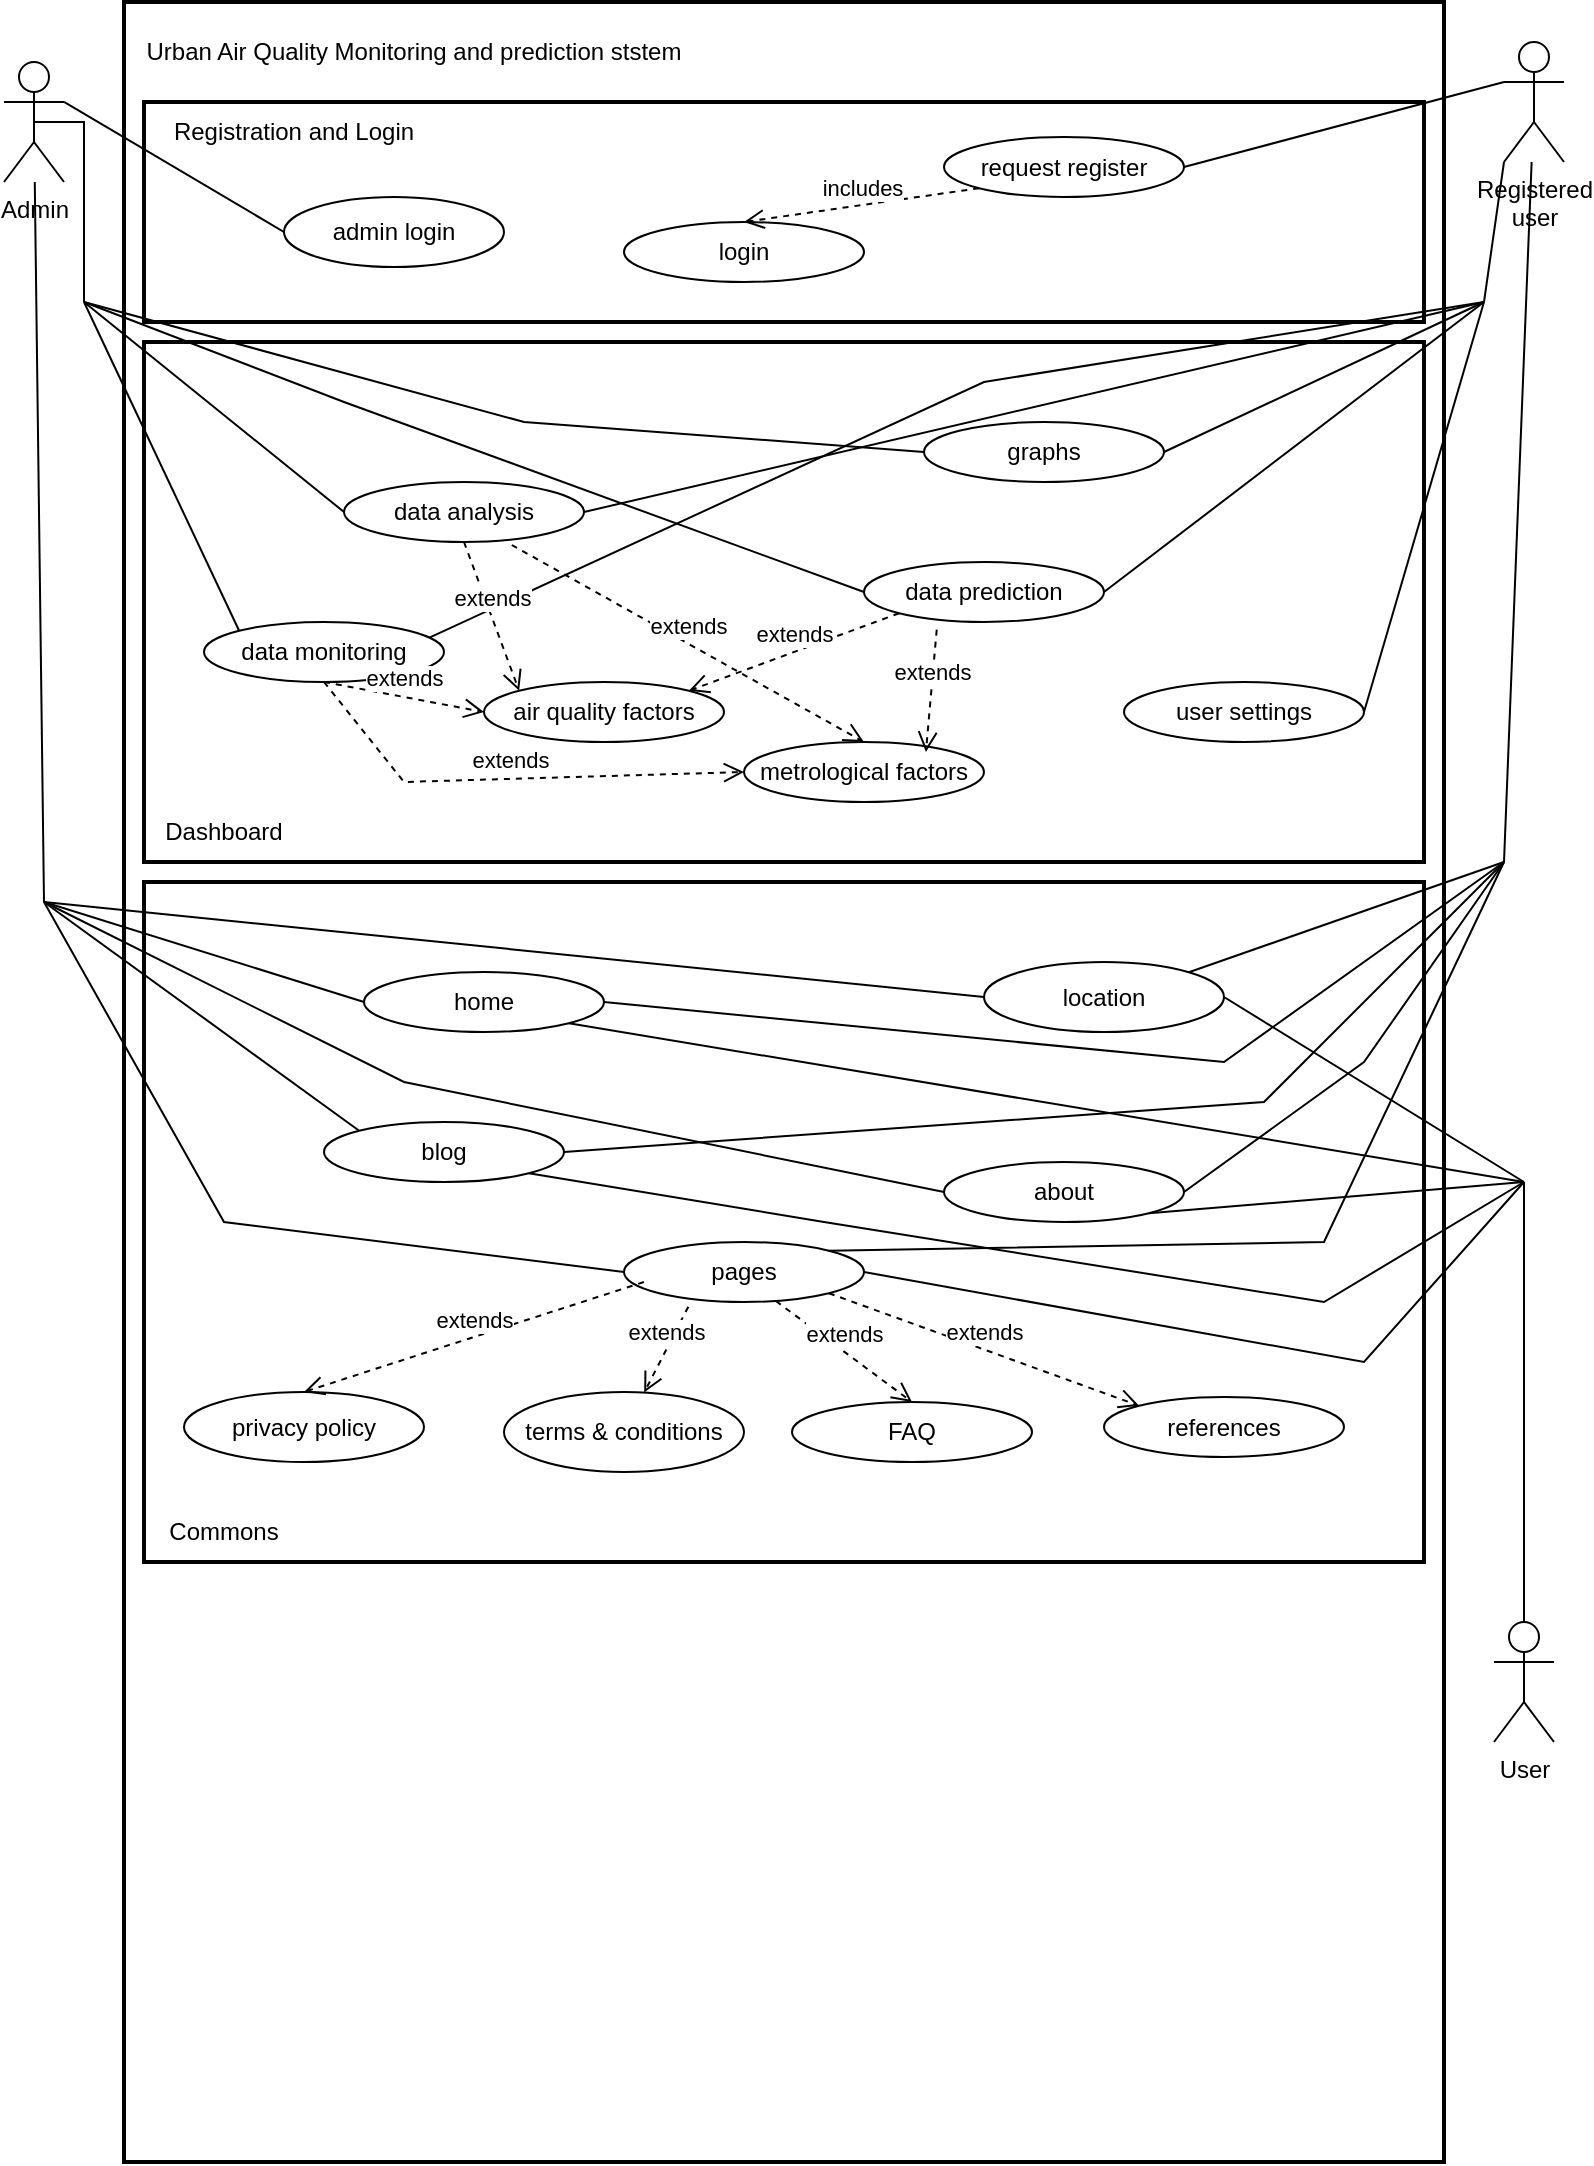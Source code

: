 <mxfile version="24.0.7" type="github">
  <diagram name="Page-1" id="xyv_VQYjUSHL6aBiQQsB">
    <mxGraphModel dx="1134" dy="600" grid="1" gridSize="10" guides="1" tooltips="1" connect="1" arrows="1" fold="1" page="1" pageScale="1" pageWidth="827" pageHeight="1169" math="0" shadow="0">
      <root>
        <mxCell id="0" />
        <mxCell id="1" parent="0" />
        <mxCell id="jm3a6lzr8KF0GBkQdWP_-2" value="" style="rounded=0;whiteSpace=wrap;html=1;fillColor=none;strokeWidth=2;" vertex="1" parent="1">
          <mxGeometry x="80" y="40" width="660" height="1080" as="geometry" />
        </mxCell>
        <mxCell id="jm3a6lzr8KF0GBkQdWP_-3" value="Admin" style="shape=umlActor;verticalLabelPosition=bottom;verticalAlign=top;html=1;outlineConnect=0;" vertex="1" parent="1">
          <mxGeometry x="20" y="70" width="30" height="60" as="geometry" />
        </mxCell>
        <mxCell id="jm3a6lzr8KF0GBkQdWP_-4" value="Registered&lt;div&gt;user&lt;/div&gt;" style="shape=umlActor;verticalLabelPosition=bottom;verticalAlign=top;html=1;outlineConnect=0;" vertex="1" parent="1">
          <mxGeometry x="770" y="60" width="30" height="60" as="geometry" />
        </mxCell>
        <mxCell id="jm3a6lzr8KF0GBkQdWP_-5" value="User" style="shape=umlActor;verticalLabelPosition=bottom;verticalAlign=top;html=1;outlineConnect=0;" vertex="1" parent="1">
          <mxGeometry x="765" y="850" width="30" height="60" as="geometry" />
        </mxCell>
        <mxCell id="jm3a6lzr8KF0GBkQdWP_-6" value="Urban Air Quality Monitoring and prediction ststem" style="text;html=1;align=center;verticalAlign=middle;whiteSpace=wrap;rounded=0;" vertex="1" parent="1">
          <mxGeometry x="90" y="50" width="270" height="30" as="geometry" />
        </mxCell>
        <mxCell id="jm3a6lzr8KF0GBkQdWP_-7" value="" style="rounded=0;whiteSpace=wrap;html=1;fillColor=none;strokeWidth=2;" vertex="1" parent="1">
          <mxGeometry x="90" y="90" width="640" height="110" as="geometry" />
        </mxCell>
        <mxCell id="jm3a6lzr8KF0GBkQdWP_-8" value="request register" style="ellipse;whiteSpace=wrap;html=1;" vertex="1" parent="1">
          <mxGeometry x="490" y="107.5" width="120" height="30" as="geometry" />
        </mxCell>
        <mxCell id="jm3a6lzr8KF0GBkQdWP_-9" value="login" style="ellipse;whiteSpace=wrap;html=1;" vertex="1" parent="1">
          <mxGeometry x="330" y="150" width="120" height="30" as="geometry" />
        </mxCell>
        <mxCell id="jm3a6lzr8KF0GBkQdWP_-10" value="admin login" style="ellipse;whiteSpace=wrap;html=1;" vertex="1" parent="1">
          <mxGeometry x="160" y="137.5" width="110" height="35" as="geometry" />
        </mxCell>
        <mxCell id="jm3a6lzr8KF0GBkQdWP_-11" value="" style="endArrow=none;html=1;rounded=0;entryX=0;entryY=0.5;entryDx=0;entryDy=0;exitX=1;exitY=0.333;exitDx=0;exitDy=0;exitPerimeter=0;" edge="1" parent="1" source="jm3a6lzr8KF0GBkQdWP_-3" target="jm3a6lzr8KF0GBkQdWP_-10">
          <mxGeometry width="50" height="50" relative="1" as="geometry">
            <mxPoint x="60" y="190" as="sourcePoint" />
            <mxPoint x="360" y="60" as="targetPoint" />
          </mxGeometry>
        </mxCell>
        <mxCell id="jm3a6lzr8KF0GBkQdWP_-12" value="" style="endArrow=none;html=1;rounded=0;entryX=0;entryY=0.333;entryDx=0;entryDy=0;entryPerimeter=0;exitX=1;exitY=0.5;exitDx=0;exitDy=0;" edge="1" parent="1" source="jm3a6lzr8KF0GBkQdWP_-8" target="jm3a6lzr8KF0GBkQdWP_-4">
          <mxGeometry width="50" height="50" relative="1" as="geometry">
            <mxPoint x="310" y="150" as="sourcePoint" />
            <mxPoint x="360" y="100" as="targetPoint" />
          </mxGeometry>
        </mxCell>
        <mxCell id="jm3a6lzr8KF0GBkQdWP_-18" value="" style="rounded=0;whiteSpace=wrap;html=1;fillColor=none;strokeWidth=2;" vertex="1" parent="1">
          <mxGeometry x="90" y="210" width="640" height="260" as="geometry" />
        </mxCell>
        <mxCell id="jm3a6lzr8KF0GBkQdWP_-13" value="includes" style="html=1;verticalAlign=bottom;endArrow=open;dashed=1;endSize=8;curved=0;rounded=0;exitX=0;exitY=1;exitDx=0;exitDy=0;entryX=0.5;entryY=0;entryDx=0;entryDy=0;" edge="1" parent="1" source="jm3a6lzr8KF0GBkQdWP_-8" target="jm3a6lzr8KF0GBkQdWP_-9">
          <mxGeometry relative="1" as="geometry">
            <mxPoint x="380" y="80" as="sourcePoint" />
            <mxPoint x="300" y="80" as="targetPoint" />
            <mxPoint as="offset" />
          </mxGeometry>
        </mxCell>
        <mxCell id="jm3a6lzr8KF0GBkQdWP_-17" value="Registration and Login" style="text;html=1;align=center;verticalAlign=middle;whiteSpace=wrap;rounded=0;" vertex="1" parent="1">
          <mxGeometry x="100" y="90" width="130" height="30" as="geometry" />
        </mxCell>
        <mxCell id="jm3a6lzr8KF0GBkQdWP_-19" value="data monitoring" style="ellipse;whiteSpace=wrap;html=1;" vertex="1" parent="1">
          <mxGeometry x="120" y="350" width="120" height="30" as="geometry" />
        </mxCell>
        <mxCell id="jm3a6lzr8KF0GBkQdWP_-20" value="data prediction" style="ellipse;whiteSpace=wrap;html=1;" vertex="1" parent="1">
          <mxGeometry x="450" y="320" width="120" height="30" as="geometry" />
        </mxCell>
        <mxCell id="jm3a6lzr8KF0GBkQdWP_-21" value="data analysis" style="ellipse;whiteSpace=wrap;html=1;" vertex="1" parent="1">
          <mxGeometry x="190" y="280" width="120" height="30" as="geometry" />
        </mxCell>
        <mxCell id="jm3a6lzr8KF0GBkQdWP_-22" value="graphs" style="ellipse;whiteSpace=wrap;html=1;" vertex="1" parent="1">
          <mxGeometry x="480" y="250" width="120" height="30" as="geometry" />
        </mxCell>
        <mxCell id="jm3a6lzr8KF0GBkQdWP_-23" value="user settings" style="ellipse;whiteSpace=wrap;html=1;" vertex="1" parent="1">
          <mxGeometry x="580" y="380" width="120" height="30" as="geometry" />
        </mxCell>
        <mxCell id="jm3a6lzr8KF0GBkQdWP_-24" value="metrological factors" style="ellipse;whiteSpace=wrap;html=1;" vertex="1" parent="1">
          <mxGeometry x="390" y="410" width="120" height="30" as="geometry" />
        </mxCell>
        <mxCell id="jm3a6lzr8KF0GBkQdWP_-25" value="air quality factors" style="ellipse;whiteSpace=wrap;html=1;" vertex="1" parent="1">
          <mxGeometry x="260" y="380" width="120" height="30" as="geometry" />
        </mxCell>
        <mxCell id="jm3a6lzr8KF0GBkQdWP_-26" value="" style="endArrow=none;html=1;rounded=0;exitX=1;exitY=0.5;exitDx=0;exitDy=0;" edge="1" parent="1" source="jm3a6lzr8KF0GBkQdWP_-23">
          <mxGeometry width="50" height="50" relative="1" as="geometry">
            <mxPoint x="320" y="340" as="sourcePoint" />
            <mxPoint x="760" y="190" as="targetPoint" />
          </mxGeometry>
        </mxCell>
        <mxCell id="jm3a6lzr8KF0GBkQdWP_-27" value="" style="endArrow=none;html=1;rounded=0;exitX=1;exitY=0.5;exitDx=0;exitDy=0;" edge="1" parent="1" source="jm3a6lzr8KF0GBkQdWP_-22">
          <mxGeometry width="50" height="50" relative="1" as="geometry">
            <mxPoint x="320" y="340" as="sourcePoint" />
            <mxPoint x="760" y="190" as="targetPoint" />
          </mxGeometry>
        </mxCell>
        <mxCell id="jm3a6lzr8KF0GBkQdWP_-28" value="" style="endArrow=none;html=1;rounded=0;exitX=1;exitY=0.5;exitDx=0;exitDy=0;" edge="1" parent="1" source="jm3a6lzr8KF0GBkQdWP_-20">
          <mxGeometry width="50" height="50" relative="1" as="geometry">
            <mxPoint x="320" y="340" as="sourcePoint" />
            <mxPoint x="760" y="190" as="targetPoint" />
          </mxGeometry>
        </mxCell>
        <mxCell id="jm3a6lzr8KF0GBkQdWP_-29" value="" style="endArrow=none;html=1;rounded=0;exitX=1;exitY=0.5;exitDx=0;exitDy=0;" edge="1" parent="1" source="jm3a6lzr8KF0GBkQdWP_-21">
          <mxGeometry width="50" height="50" relative="1" as="geometry">
            <mxPoint x="320" y="340" as="sourcePoint" />
            <mxPoint x="760" y="190" as="targetPoint" />
          </mxGeometry>
        </mxCell>
        <mxCell id="jm3a6lzr8KF0GBkQdWP_-30" value="" style="endArrow=none;html=1;rounded=0;exitX=0.937;exitY=0.265;exitDx=0;exitDy=0;exitPerimeter=0;" edge="1" parent="1" source="jm3a6lzr8KF0GBkQdWP_-19">
          <mxGeometry width="50" height="50" relative="1" as="geometry">
            <mxPoint x="320" y="340" as="sourcePoint" />
            <mxPoint x="760" y="190" as="targetPoint" />
            <Array as="points">
              <mxPoint x="510" y="230" />
            </Array>
          </mxGeometry>
        </mxCell>
        <mxCell id="jm3a6lzr8KF0GBkQdWP_-31" value="" style="endArrow=none;html=1;rounded=0;entryX=0;entryY=0.5;entryDx=0;entryDy=0;" edge="1" parent="1" target="jm3a6lzr8KF0GBkQdWP_-21">
          <mxGeometry width="50" height="50" relative="1" as="geometry">
            <mxPoint x="60" y="190" as="sourcePoint" />
            <mxPoint x="370" y="290" as="targetPoint" />
          </mxGeometry>
        </mxCell>
        <mxCell id="jm3a6lzr8KF0GBkQdWP_-32" value="" style="endArrow=none;html=1;rounded=0;entryX=0;entryY=0.5;entryDx=0;entryDy=0;" edge="1" parent="1" target="jm3a6lzr8KF0GBkQdWP_-22">
          <mxGeometry width="50" height="50" relative="1" as="geometry">
            <mxPoint x="60" y="190" as="sourcePoint" />
            <mxPoint x="370" y="290" as="targetPoint" />
            <Array as="points">
              <mxPoint x="280" y="250" />
            </Array>
          </mxGeometry>
        </mxCell>
        <mxCell id="jm3a6lzr8KF0GBkQdWP_-33" value="" style="endArrow=none;html=1;rounded=0;entryX=0;entryY=0;entryDx=0;entryDy=0;" edge="1" parent="1" target="jm3a6lzr8KF0GBkQdWP_-19">
          <mxGeometry width="50" height="50" relative="1" as="geometry">
            <mxPoint x="60" y="190" as="sourcePoint" />
            <mxPoint x="370" y="290" as="targetPoint" />
          </mxGeometry>
        </mxCell>
        <mxCell id="jm3a6lzr8KF0GBkQdWP_-34" value="" style="endArrow=none;html=1;rounded=0;entryX=0;entryY=0.5;entryDx=0;entryDy=0;" edge="1" parent="1" target="jm3a6lzr8KF0GBkQdWP_-20">
          <mxGeometry width="50" height="50" relative="1" as="geometry">
            <mxPoint x="60" y="190" as="sourcePoint" />
            <mxPoint x="370" y="290" as="targetPoint" />
            <Array as="points">
              <mxPoint x="190" y="240" />
            </Array>
          </mxGeometry>
        </mxCell>
        <mxCell id="jm3a6lzr8KF0GBkQdWP_-35" value="extends" style="html=1;verticalAlign=bottom;endArrow=open;dashed=1;endSize=8;curved=0;rounded=0;entryX=0;entryY=0.5;entryDx=0;entryDy=0;exitX=0.5;exitY=1;exitDx=0;exitDy=0;" edge="1" parent="1" source="jm3a6lzr8KF0GBkQdWP_-19" target="jm3a6lzr8KF0GBkQdWP_-25">
          <mxGeometry relative="1" as="geometry">
            <mxPoint x="390" y="320" as="sourcePoint" />
            <mxPoint x="310" y="320" as="targetPoint" />
          </mxGeometry>
        </mxCell>
        <mxCell id="jm3a6lzr8KF0GBkQdWP_-36" value="extends" style="html=1;verticalAlign=bottom;endArrow=open;dashed=1;endSize=8;curved=0;rounded=0;entryX=0;entryY=0;entryDx=0;entryDy=0;exitX=0.5;exitY=1;exitDx=0;exitDy=0;" edge="1" parent="1" source="jm3a6lzr8KF0GBkQdWP_-21" target="jm3a6lzr8KF0GBkQdWP_-25">
          <mxGeometry relative="1" as="geometry">
            <mxPoint x="390" y="320" as="sourcePoint" />
            <mxPoint x="310" y="320" as="targetPoint" />
          </mxGeometry>
        </mxCell>
        <mxCell id="jm3a6lzr8KF0GBkQdWP_-37" value="extends" style="html=1;verticalAlign=bottom;endArrow=open;dashed=1;endSize=8;curved=0;rounded=0;entryX=1;entryY=0;entryDx=0;entryDy=0;exitX=0;exitY=1;exitDx=0;exitDy=0;" edge="1" parent="1" source="jm3a6lzr8KF0GBkQdWP_-20" target="jm3a6lzr8KF0GBkQdWP_-25">
          <mxGeometry relative="1" as="geometry">
            <mxPoint x="390" y="320" as="sourcePoint" />
            <mxPoint x="310" y="320" as="targetPoint" />
          </mxGeometry>
        </mxCell>
        <mxCell id="jm3a6lzr8KF0GBkQdWP_-38" value="extends" style="html=1;verticalAlign=bottom;endArrow=open;dashed=1;endSize=8;curved=0;rounded=0;entryX=0.758;entryY=0.167;entryDx=0;entryDy=0;exitX=0.303;exitY=1.128;exitDx=0;exitDy=0;entryPerimeter=0;exitPerimeter=0;" edge="1" parent="1" source="jm3a6lzr8KF0GBkQdWP_-20" target="jm3a6lzr8KF0GBkQdWP_-24">
          <mxGeometry relative="1" as="geometry">
            <mxPoint x="476" y="355" as="sourcePoint" />
            <mxPoint x="374" y="395" as="targetPoint" />
          </mxGeometry>
        </mxCell>
        <mxCell id="jm3a6lzr8KF0GBkQdWP_-39" value="extends" style="html=1;verticalAlign=bottom;endArrow=open;dashed=1;endSize=8;curved=0;rounded=0;entryX=0.5;entryY=0;entryDx=0;entryDy=0;exitX=0.699;exitY=1.05;exitDx=0;exitDy=0;exitPerimeter=0;" edge="1" parent="1" source="jm3a6lzr8KF0GBkQdWP_-21" target="jm3a6lzr8KF0GBkQdWP_-24">
          <mxGeometry relative="1" as="geometry">
            <mxPoint x="260" y="320" as="sourcePoint" />
            <mxPoint x="286" y="395" as="targetPoint" />
          </mxGeometry>
        </mxCell>
        <mxCell id="jm3a6lzr8KF0GBkQdWP_-40" value="extends" style="html=1;verticalAlign=bottom;endArrow=open;dashed=1;endSize=8;curved=0;rounded=0;entryX=0;entryY=0.5;entryDx=0;entryDy=0;exitX=0.5;exitY=1;exitDx=0;exitDy=0;" edge="1" parent="1" source="jm3a6lzr8KF0GBkQdWP_-19" target="jm3a6lzr8KF0GBkQdWP_-24">
          <mxGeometry relative="1" as="geometry">
            <mxPoint x="190" y="390" as="sourcePoint" />
            <mxPoint x="270" y="405" as="targetPoint" />
            <Array as="points">
              <mxPoint x="220" y="430" />
            </Array>
          </mxGeometry>
        </mxCell>
        <mxCell id="jm3a6lzr8KF0GBkQdWP_-41" value="Dashboard" style="text;html=1;align=center;verticalAlign=middle;whiteSpace=wrap;rounded=0;" vertex="1" parent="1">
          <mxGeometry x="90" y="440" width="80" height="30" as="geometry" />
        </mxCell>
        <mxCell id="jm3a6lzr8KF0GBkQdWP_-42" value="" style="rounded=0;whiteSpace=wrap;html=1;fillColor=none;strokeWidth=2;" vertex="1" parent="1">
          <mxGeometry x="90" y="480" width="640" height="340" as="geometry" />
        </mxCell>
        <mxCell id="jm3a6lzr8KF0GBkQdWP_-43" value="home" style="ellipse;whiteSpace=wrap;html=1;" vertex="1" parent="1">
          <mxGeometry x="200" y="525" width="120" height="30" as="geometry" />
        </mxCell>
        <mxCell id="jm3a6lzr8KF0GBkQdWP_-44" value="about" style="ellipse;whiteSpace=wrap;html=1;" vertex="1" parent="1">
          <mxGeometry x="490" y="620" width="120" height="30" as="geometry" />
        </mxCell>
        <mxCell id="jm3a6lzr8KF0GBkQdWP_-45" value="blog" style="ellipse;whiteSpace=wrap;html=1;" vertex="1" parent="1">
          <mxGeometry x="180" y="600" width="120" height="30" as="geometry" />
        </mxCell>
        <mxCell id="jm3a6lzr8KF0GBkQdWP_-46" value="pages" style="ellipse;whiteSpace=wrap;html=1;" vertex="1" parent="1">
          <mxGeometry x="330" y="660" width="120" height="30" as="geometry" />
        </mxCell>
        <mxCell id="jm3a6lzr8KF0GBkQdWP_-47" value="location" style="ellipse;whiteSpace=wrap;html=1;" vertex="1" parent="1">
          <mxGeometry x="510" y="520" width="120" height="35" as="geometry" />
        </mxCell>
        <mxCell id="jm3a6lzr8KF0GBkQdWP_-48" value="FAQ" style="ellipse;whiteSpace=wrap;html=1;" vertex="1" parent="1">
          <mxGeometry x="414" y="740" width="120" height="30" as="geometry" />
        </mxCell>
        <mxCell id="jm3a6lzr8KF0GBkQdWP_-49" value="terms &amp;amp; conditions" style="ellipse;whiteSpace=wrap;html=1;" vertex="1" parent="1">
          <mxGeometry x="270" y="735" width="120" height="40" as="geometry" />
        </mxCell>
        <mxCell id="jm3a6lzr8KF0GBkQdWP_-50" value="privacy policy" style="ellipse;whiteSpace=wrap;html=1;" vertex="1" parent="1">
          <mxGeometry x="110" y="735" width="120" height="35" as="geometry" />
        </mxCell>
        <mxCell id="jm3a6lzr8KF0GBkQdWP_-51" value="references" style="ellipse;whiteSpace=wrap;html=1;" vertex="1" parent="1">
          <mxGeometry x="570" y="737.5" width="120" height="30" as="geometry" />
        </mxCell>
        <mxCell id="jm3a6lzr8KF0GBkQdWP_-52" value="" style="endArrow=none;html=1;rounded=0;" edge="1" parent="1" target="jm3a6lzr8KF0GBkQdWP_-3">
          <mxGeometry width="50" height="50" relative="1" as="geometry">
            <mxPoint x="40" y="490" as="sourcePoint" />
            <mxPoint x="430" y="350" as="targetPoint" />
          </mxGeometry>
        </mxCell>
        <mxCell id="jm3a6lzr8KF0GBkQdWP_-53" value="" style="endArrow=none;html=1;rounded=0;entryX=0;entryY=0.5;entryDx=0;entryDy=0;" edge="1" parent="1" target="jm3a6lzr8KF0GBkQdWP_-43">
          <mxGeometry width="50" height="50" relative="1" as="geometry">
            <mxPoint x="40" y="490" as="sourcePoint" />
            <mxPoint x="430" y="490" as="targetPoint" />
          </mxGeometry>
        </mxCell>
        <mxCell id="jm3a6lzr8KF0GBkQdWP_-54" value="" style="endArrow=none;html=1;rounded=0;entryX=0;entryY=0;entryDx=0;entryDy=0;" edge="1" parent="1" target="jm3a6lzr8KF0GBkQdWP_-45">
          <mxGeometry width="50" height="50" relative="1" as="geometry">
            <mxPoint x="40" y="490" as="sourcePoint" />
            <mxPoint x="430" y="490" as="targetPoint" />
          </mxGeometry>
        </mxCell>
        <mxCell id="jm3a6lzr8KF0GBkQdWP_-55" value="" style="endArrow=none;html=1;rounded=0;entryX=0;entryY=0.5;entryDx=0;entryDy=0;" edge="1" parent="1" target="jm3a6lzr8KF0GBkQdWP_-46">
          <mxGeometry width="50" height="50" relative="1" as="geometry">
            <mxPoint x="40" y="490" as="sourcePoint" />
            <mxPoint x="430" y="490" as="targetPoint" />
            <Array as="points">
              <mxPoint x="130" y="650" />
            </Array>
          </mxGeometry>
        </mxCell>
        <mxCell id="jm3a6lzr8KF0GBkQdWP_-56" value="" style="endArrow=none;html=1;rounded=0;entryX=0;entryY=0.5;entryDx=0;entryDy=0;" edge="1" parent="1" target="jm3a6lzr8KF0GBkQdWP_-47">
          <mxGeometry width="50" height="50" relative="1" as="geometry">
            <mxPoint x="40" y="490" as="sourcePoint" />
            <mxPoint x="430" y="490" as="targetPoint" />
          </mxGeometry>
        </mxCell>
        <mxCell id="jm3a6lzr8KF0GBkQdWP_-57" value="" style="endArrow=none;html=1;rounded=0;entryX=0;entryY=0.5;entryDx=0;entryDy=0;" edge="1" parent="1" target="jm3a6lzr8KF0GBkQdWP_-44">
          <mxGeometry width="50" height="50" relative="1" as="geometry">
            <mxPoint x="40" y="490" as="sourcePoint" />
            <mxPoint x="430" y="490" as="targetPoint" />
            <Array as="points">
              <mxPoint x="220" y="580" />
            </Array>
          </mxGeometry>
        </mxCell>
        <mxCell id="jm3a6lzr8KF0GBkQdWP_-58" value="" style="endArrow=none;html=1;rounded=0;entryX=0.5;entryY=0.5;entryDx=0;entryDy=0;entryPerimeter=0;" edge="1" parent="1" target="jm3a6lzr8KF0GBkQdWP_-3">
          <mxGeometry width="50" height="50" relative="1" as="geometry">
            <mxPoint x="60" y="190" as="sourcePoint" />
            <mxPoint x="430" y="350" as="targetPoint" />
            <Array as="points">
              <mxPoint x="60" y="100" />
            </Array>
          </mxGeometry>
        </mxCell>
        <mxCell id="jm3a6lzr8KF0GBkQdWP_-59" value="" style="endArrow=none;html=1;rounded=0;entryX=0;entryY=1;entryDx=0;entryDy=0;entryPerimeter=0;" edge="1" parent="1" target="jm3a6lzr8KF0GBkQdWP_-4">
          <mxGeometry width="50" height="50" relative="1" as="geometry">
            <mxPoint x="760" y="190" as="sourcePoint" />
            <mxPoint x="430" y="200" as="targetPoint" />
          </mxGeometry>
        </mxCell>
        <mxCell id="jm3a6lzr8KF0GBkQdWP_-60" value="" style="endArrow=none;html=1;rounded=0;exitX=1;exitY=0;exitDx=0;exitDy=0;" edge="1" parent="1" source="jm3a6lzr8KF0GBkQdWP_-47">
          <mxGeometry width="50" height="50" relative="1" as="geometry">
            <mxPoint x="380" y="540" as="sourcePoint" />
            <mxPoint x="770" y="470" as="targetPoint" />
          </mxGeometry>
        </mxCell>
        <mxCell id="jm3a6lzr8KF0GBkQdWP_-61" value="" style="endArrow=none;html=1;rounded=0;exitX=1;exitY=0.5;exitDx=0;exitDy=0;" edge="1" parent="1" source="jm3a6lzr8KF0GBkQdWP_-43">
          <mxGeometry width="50" height="50" relative="1" as="geometry">
            <mxPoint x="380" y="540" as="sourcePoint" />
            <mxPoint x="770" y="470" as="targetPoint" />
            <Array as="points">
              <mxPoint x="630" y="570" />
            </Array>
          </mxGeometry>
        </mxCell>
        <mxCell id="jm3a6lzr8KF0GBkQdWP_-62" value="" style="endArrow=none;html=1;rounded=0;exitX=1;exitY=0.5;exitDx=0;exitDy=0;" edge="1" parent="1" source="jm3a6lzr8KF0GBkQdWP_-45">
          <mxGeometry width="50" height="50" relative="1" as="geometry">
            <mxPoint x="380" y="540" as="sourcePoint" />
            <mxPoint x="770" y="470" as="targetPoint" />
            <Array as="points">
              <mxPoint x="650" y="590" />
            </Array>
          </mxGeometry>
        </mxCell>
        <mxCell id="jm3a6lzr8KF0GBkQdWP_-63" value="" style="endArrow=none;html=1;rounded=0;exitX=1;exitY=0.5;exitDx=0;exitDy=0;" edge="1" parent="1" source="jm3a6lzr8KF0GBkQdWP_-44">
          <mxGeometry width="50" height="50" relative="1" as="geometry">
            <mxPoint x="380" y="540" as="sourcePoint" />
            <mxPoint x="770" y="470" as="targetPoint" />
            <Array as="points">
              <mxPoint x="700" y="570" />
            </Array>
          </mxGeometry>
        </mxCell>
        <mxCell id="jm3a6lzr8KF0GBkQdWP_-64" value="" style="endArrow=none;html=1;rounded=0;exitX=1;exitY=0;exitDx=0;exitDy=0;" edge="1" parent="1" source="jm3a6lzr8KF0GBkQdWP_-46">
          <mxGeometry width="50" height="50" relative="1" as="geometry">
            <mxPoint x="380" y="540" as="sourcePoint" />
            <mxPoint x="770" y="470" as="targetPoint" />
            <Array as="points">
              <mxPoint x="680" y="660" />
            </Array>
          </mxGeometry>
        </mxCell>
        <mxCell id="jm3a6lzr8KF0GBkQdWP_-65" value="" style="endArrow=none;html=1;rounded=0;" edge="1" parent="1" target="jm3a6lzr8KF0GBkQdWP_-4">
          <mxGeometry width="50" height="50" relative="1" as="geometry">
            <mxPoint x="770" y="470" as="sourcePoint" />
            <mxPoint x="430" y="200" as="targetPoint" />
          </mxGeometry>
        </mxCell>
        <mxCell id="jm3a6lzr8KF0GBkQdWP_-66" value="extends" style="html=1;verticalAlign=bottom;endArrow=open;dashed=1;endSize=8;curved=0;rounded=0;entryX=0.5;entryY=0;entryDx=0;entryDy=0;exitX=0.083;exitY=0.667;exitDx=0;exitDy=0;exitPerimeter=0;" edge="1" parent="1" source="jm3a6lzr8KF0GBkQdWP_-46" target="jm3a6lzr8KF0GBkQdWP_-50">
          <mxGeometry relative="1" as="geometry">
            <mxPoint x="440" y="660" as="sourcePoint" />
            <mxPoint x="360" y="660" as="targetPoint" />
          </mxGeometry>
        </mxCell>
        <mxCell id="jm3a6lzr8KF0GBkQdWP_-67" value="extends" style="html=1;verticalAlign=bottom;endArrow=open;dashed=1;endSize=8;curved=0;rounded=0;exitX=0.268;exitY=1.079;exitDx=0;exitDy=0;exitPerimeter=0;" edge="1" parent="1" source="jm3a6lzr8KF0GBkQdWP_-46" target="jm3a6lzr8KF0GBkQdWP_-49">
          <mxGeometry relative="1" as="geometry">
            <mxPoint x="350" y="690" as="sourcePoint" />
            <mxPoint x="180" y="745" as="targetPoint" />
          </mxGeometry>
        </mxCell>
        <mxCell id="jm3a6lzr8KF0GBkQdWP_-68" value="extends" style="html=1;verticalAlign=bottom;endArrow=open;dashed=1;endSize=8;curved=0;rounded=0;entryX=0.5;entryY=0;entryDx=0;entryDy=0;exitX=0.633;exitY=0.984;exitDx=0;exitDy=0;exitPerimeter=0;" edge="1" parent="1" source="jm3a6lzr8KF0GBkQdWP_-46" target="jm3a6lzr8KF0GBkQdWP_-48">
          <mxGeometry relative="1" as="geometry">
            <mxPoint x="360" y="700" as="sourcePoint" />
            <mxPoint x="190" y="755" as="targetPoint" />
          </mxGeometry>
        </mxCell>
        <mxCell id="jm3a6lzr8KF0GBkQdWP_-69" value="extends" style="html=1;verticalAlign=bottom;endArrow=open;dashed=1;endSize=8;curved=0;rounded=0;entryX=0;entryY=0;entryDx=0;entryDy=0;exitX=1;exitY=1;exitDx=0;exitDy=0;" edge="1" parent="1" source="jm3a6lzr8KF0GBkQdWP_-46" target="jm3a6lzr8KF0GBkQdWP_-51">
          <mxGeometry relative="1" as="geometry">
            <mxPoint x="370" y="710" as="sourcePoint" />
            <mxPoint x="200" y="765" as="targetPoint" />
          </mxGeometry>
        </mxCell>
        <mxCell id="jm3a6lzr8KF0GBkQdWP_-72" value="" style="endArrow=none;html=1;rounded=0;exitX=1;exitY=1;exitDx=0;exitDy=0;" edge="1" parent="1" source="jm3a6lzr8KF0GBkQdWP_-43">
          <mxGeometry width="50" height="50" relative="1" as="geometry">
            <mxPoint x="380" y="830" as="sourcePoint" />
            <mxPoint x="780" y="630" as="targetPoint" />
          </mxGeometry>
        </mxCell>
        <mxCell id="jm3a6lzr8KF0GBkQdWP_-73" value="" style="endArrow=none;html=1;rounded=0;exitX=1;exitY=0.5;exitDx=0;exitDy=0;" edge="1" parent="1" source="jm3a6lzr8KF0GBkQdWP_-47">
          <mxGeometry width="50" height="50" relative="1" as="geometry">
            <mxPoint x="380" y="680" as="sourcePoint" />
            <mxPoint x="780" y="630" as="targetPoint" />
          </mxGeometry>
        </mxCell>
        <mxCell id="jm3a6lzr8KF0GBkQdWP_-74" value="" style="endArrow=none;html=1;rounded=0;exitX=1;exitY=1;exitDx=0;exitDy=0;" edge="1" parent="1" source="jm3a6lzr8KF0GBkQdWP_-44">
          <mxGeometry width="50" height="50" relative="1" as="geometry">
            <mxPoint x="380" y="680" as="sourcePoint" />
            <mxPoint x="780" y="630" as="targetPoint" />
          </mxGeometry>
        </mxCell>
        <mxCell id="jm3a6lzr8KF0GBkQdWP_-75" value="" style="endArrow=none;html=1;rounded=0;exitX=1;exitY=1;exitDx=0;exitDy=0;" edge="1" parent="1" source="jm3a6lzr8KF0GBkQdWP_-45">
          <mxGeometry width="50" height="50" relative="1" as="geometry">
            <mxPoint x="380" y="680" as="sourcePoint" />
            <mxPoint x="780" y="630" as="targetPoint" />
            <Array as="points">
              <mxPoint x="430" y="650" />
              <mxPoint x="680" y="690" />
            </Array>
          </mxGeometry>
        </mxCell>
        <mxCell id="jm3a6lzr8KF0GBkQdWP_-76" value="" style="endArrow=none;html=1;rounded=0;exitX=1;exitY=0.5;exitDx=0;exitDy=0;" edge="1" parent="1" source="jm3a6lzr8KF0GBkQdWP_-46">
          <mxGeometry width="50" height="50" relative="1" as="geometry">
            <mxPoint x="380" y="680" as="sourcePoint" />
            <mxPoint x="780" y="630" as="targetPoint" />
            <Array as="points">
              <mxPoint x="700" y="720" />
            </Array>
          </mxGeometry>
        </mxCell>
        <mxCell id="jm3a6lzr8KF0GBkQdWP_-77" value="" style="endArrow=none;html=1;rounded=0;exitX=0.5;exitY=0;exitDx=0;exitDy=0;exitPerimeter=0;" edge="1" parent="1" source="jm3a6lzr8KF0GBkQdWP_-5">
          <mxGeometry width="50" height="50" relative="1" as="geometry">
            <mxPoint x="380" y="680" as="sourcePoint" />
            <mxPoint x="780" y="630" as="targetPoint" />
          </mxGeometry>
        </mxCell>
        <mxCell id="jm3a6lzr8KF0GBkQdWP_-78" value="Commons" style="text;html=1;align=center;verticalAlign=middle;whiteSpace=wrap;rounded=0;" vertex="1" parent="1">
          <mxGeometry x="90" y="790" width="80" height="30" as="geometry" />
        </mxCell>
      </root>
    </mxGraphModel>
  </diagram>
</mxfile>
